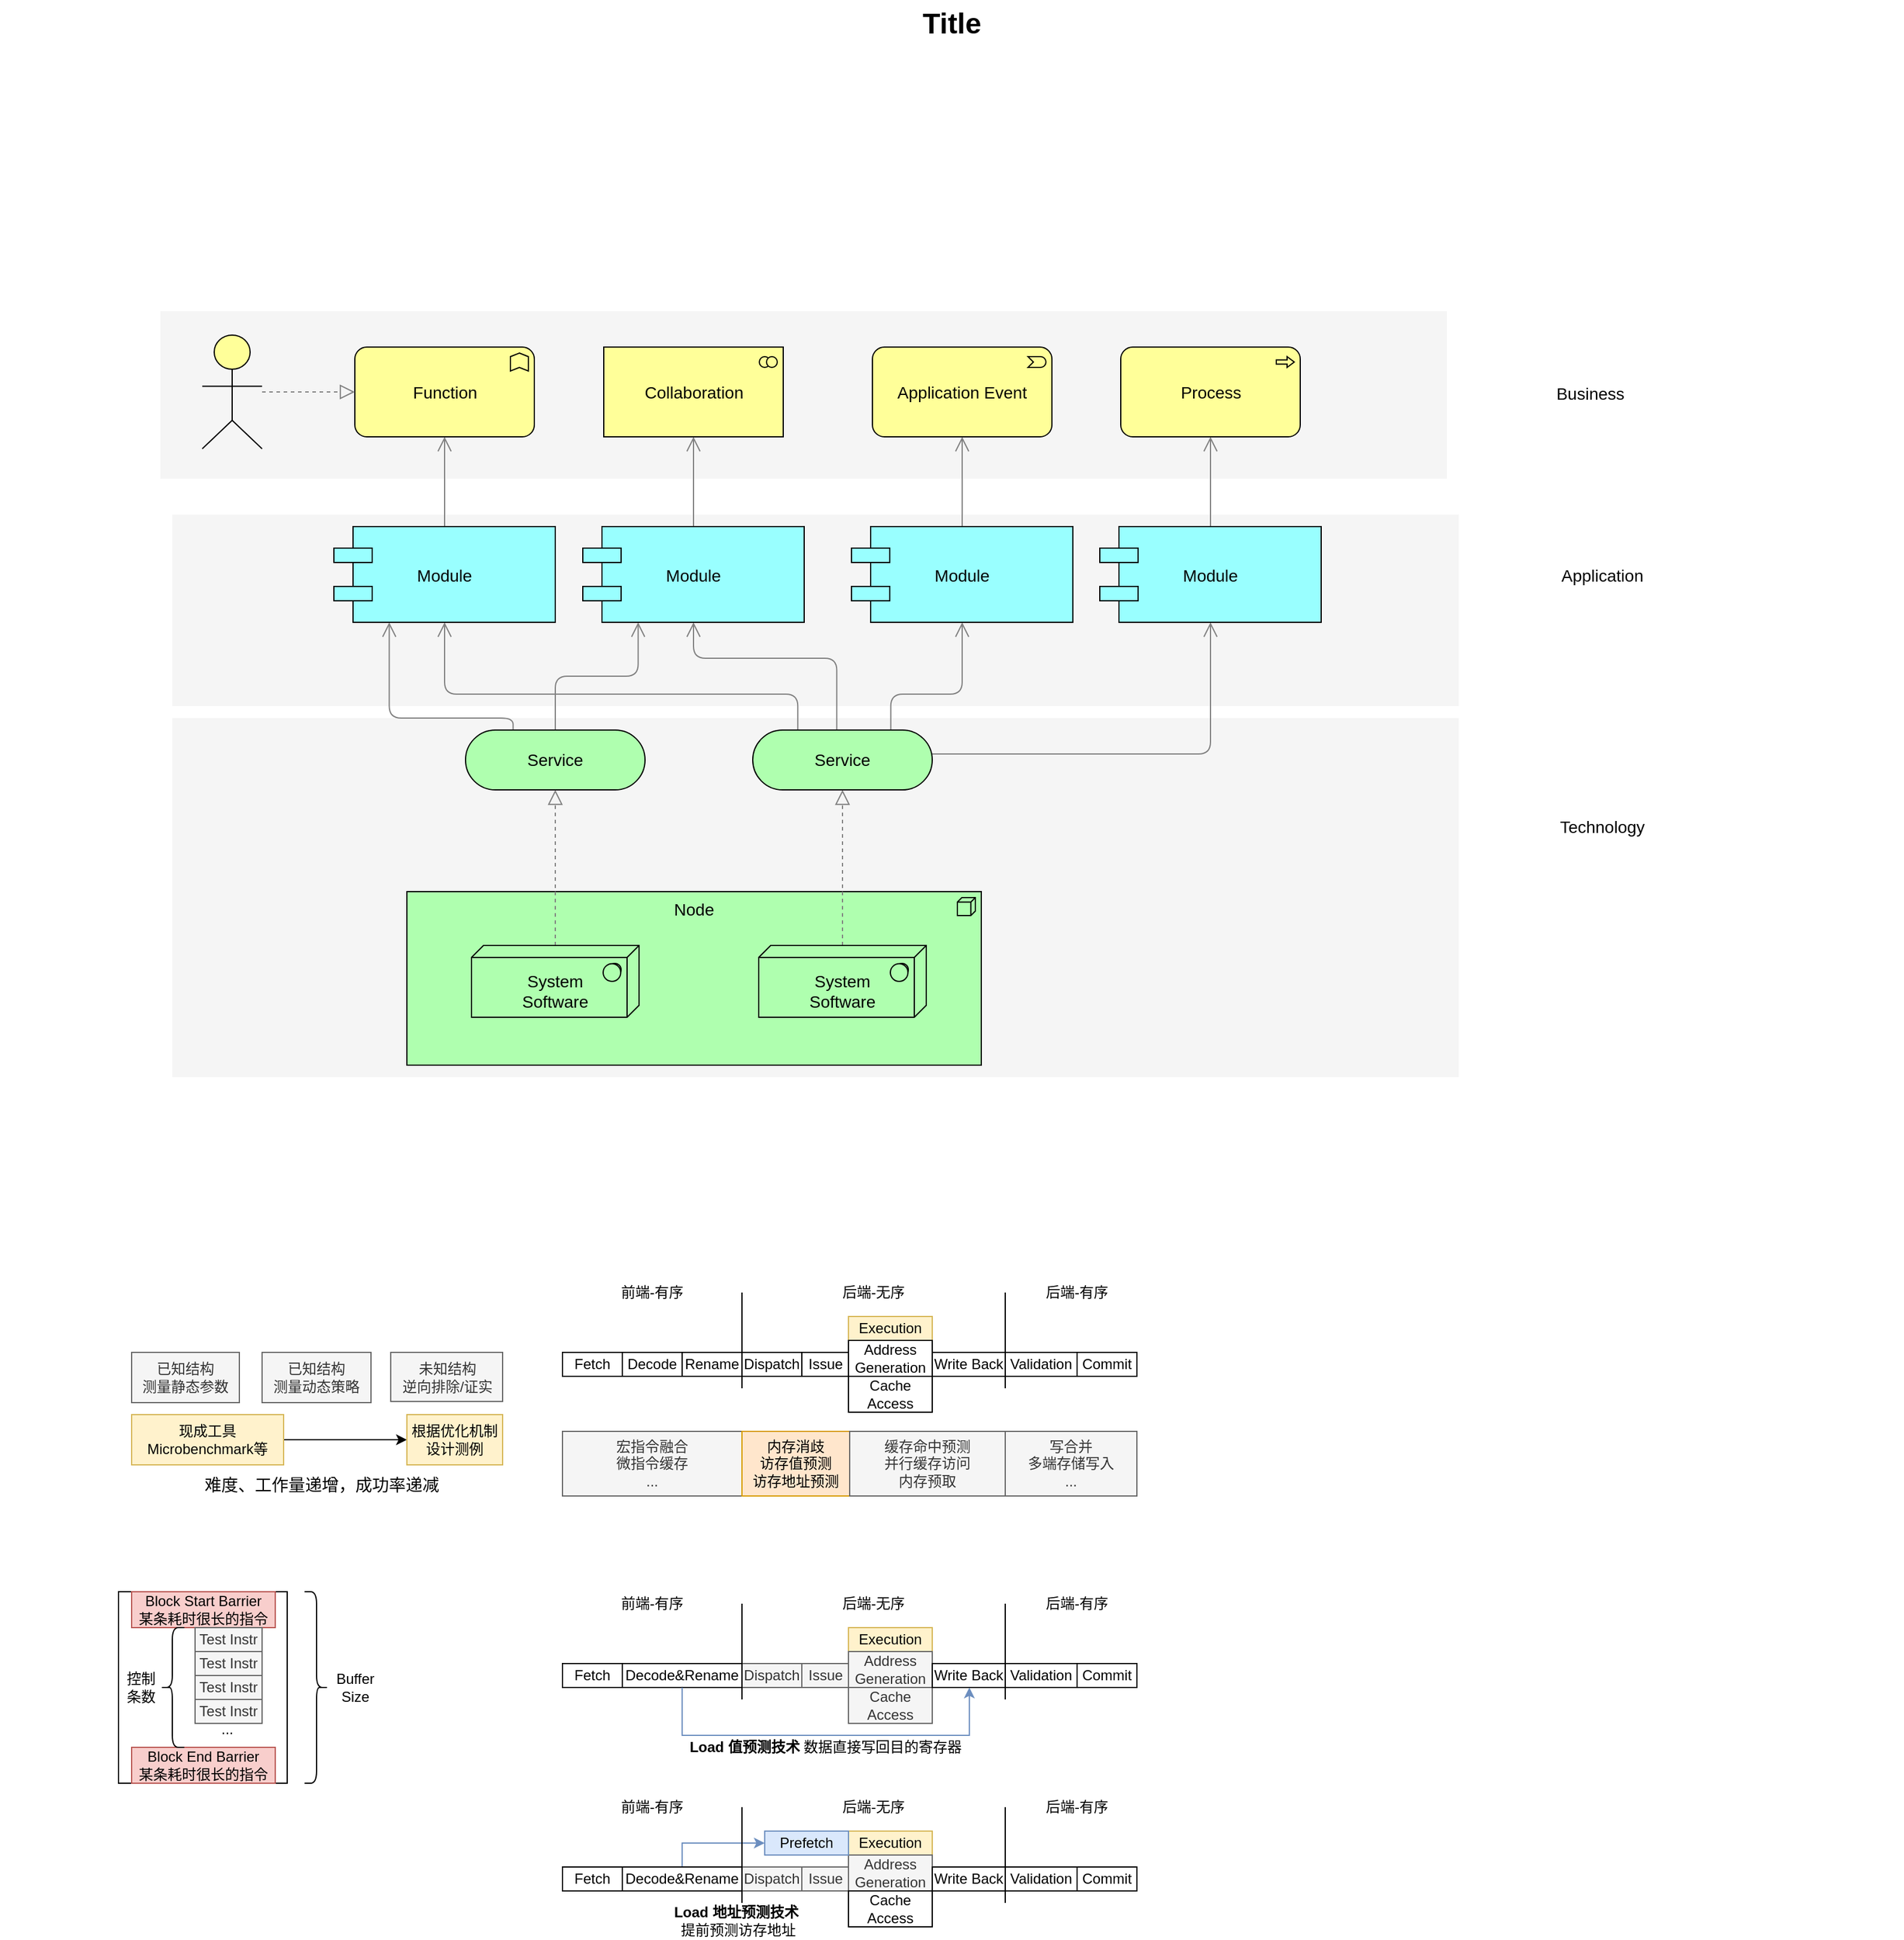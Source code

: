 <mxfile version="27.0.9">
  <diagram id="6I0OCvxSQrVGMHxT2VVA" name="Page-1">
    <mxGraphModel dx="574" dy="371" grid="1" gridSize="10" guides="1" tooltips="1" connect="1" arrows="1" fold="1" page="1" pageScale="1" pageWidth="850" pageHeight="1100" math="0" shadow="0">
      <root>
        <mxCell id="0" />
        <mxCell id="1" parent="0" />
        <mxCell id="UN--M1qzdoFLLi-wLeMt-39" value="" style="rounded=0;whiteSpace=wrap;html=1;fillColor=none;" parent="1" vertex="1">
          <mxGeometry x="149" y="1400" width="141" height="160" as="geometry" />
        </mxCell>
        <mxCell id="dKdSaXE48SgPbhcamS2K-30" value="" style="whiteSpace=wrap;html=1;strokeColor=none;strokeWidth=1;fillColor=#f5f5f5;fontSize=14;" parent="1" vertex="1">
          <mxGeometry x="194" y="670" width="1075" height="300" as="geometry" />
        </mxCell>
        <mxCell id="dKdSaXE48SgPbhcamS2K-31" value="" style="whiteSpace=wrap;html=1;strokeColor=none;strokeWidth=1;fillColor=#f5f5f5;fontSize=14;" parent="1" vertex="1">
          <mxGeometry x="194" y="500" width="1075" height="160" as="geometry" />
        </mxCell>
        <mxCell id="dKdSaXE48SgPbhcamS2K-32" value="" style="whiteSpace=wrap;html=1;strokeColor=none;strokeWidth=1;fillColor=#f5f5f5;fontSize=14;" parent="1" vertex="1">
          <mxGeometry x="184" y="330" width="1075" height="140" as="geometry" />
        </mxCell>
        <mxCell id="dKdSaXE48SgPbhcamS2K-33" value="Node" style="html=1;whiteSpace=wrap;fillColor=#AFFFAF;shape=mxgraph.archimate3.application;appType=node;archiType=square;fontSize=14;verticalAlign=top;" parent="1" vertex="1">
          <mxGeometry x="390" y="815" width="480" height="145" as="geometry" />
        </mxCell>
        <mxCell id="dKdSaXE48SgPbhcamS2K-34" style="edgeStyle=elbowEdgeStyle;rounded=1;elbow=vertical;html=1;startSize=10;endArrow=block;endFill=0;endSize=10;jettySize=auto;orthogonalLoop=1;strokeColor=#808080;fontSize=14;dashed=1;" parent="1" source="dKdSaXE48SgPbhcamS2K-35" target="dKdSaXE48SgPbhcamS2K-40" edge="1">
          <mxGeometry relative="1" as="geometry" />
        </mxCell>
        <mxCell id="dKdSaXE48SgPbhcamS2K-35" value="&lt;div&gt;&lt;br&gt;&lt;/div&gt;System&lt;div&gt;Software&lt;/div&gt;" style="html=1;whiteSpace=wrap;fillColor=#AFFFAF;shape=mxgraph.archimate3.tech;techType=sysSw;fontSize=14;" parent="1" vertex="1">
          <mxGeometry x="444" y="860" width="140" height="60" as="geometry" />
        </mxCell>
        <mxCell id="dKdSaXE48SgPbhcamS2K-36" style="edgeStyle=elbowEdgeStyle;rounded=1;elbow=vertical;html=1;startSize=10;endArrow=block;endFill=0;endSize=10;jettySize=auto;orthogonalLoop=1;strokeColor=#808080;fontSize=14;dashed=1;" parent="1" source="dKdSaXE48SgPbhcamS2K-37" target="dKdSaXE48SgPbhcamS2K-45" edge="1">
          <mxGeometry relative="1" as="geometry" />
        </mxCell>
        <mxCell id="dKdSaXE48SgPbhcamS2K-37" value="&lt;div&gt;&lt;br&gt;&lt;/div&gt;&lt;div&gt;&lt;span&gt;System&lt;/span&gt;&lt;div&gt;Software&lt;/div&gt;&lt;/div&gt;" style="html=1;whiteSpace=wrap;fillColor=#AFFFAF;shape=mxgraph.archimate3.tech;techType=sysSw;fontSize=14;" parent="1" vertex="1">
          <mxGeometry x="684" y="860" width="140" height="60" as="geometry" />
        </mxCell>
        <mxCell id="dKdSaXE48SgPbhcamS2K-38" style="edgeStyle=elbowEdgeStyle;rounded=1;elbow=vertical;html=1;startSize=10;endArrow=open;endFill=0;endSize=10;jettySize=auto;orthogonalLoop=1;strokeColor=#808080;fontSize=14;entryX=0.25;entryY=1;" parent="1" source="dKdSaXE48SgPbhcamS2K-40" target="dKdSaXE48SgPbhcamS2K-49" edge="1">
          <mxGeometry relative="1" as="geometry" />
        </mxCell>
        <mxCell id="dKdSaXE48SgPbhcamS2K-39" style="edgeStyle=elbowEdgeStyle;rounded=1;elbow=vertical;html=1;startSize=10;endArrow=open;endFill=0;endSize=10;jettySize=auto;orthogonalLoop=1;strokeColor=#808080;fontSize=14;entryX=0.25;entryY=1;exitX=0.265;exitY=0.007;exitPerimeter=0;" parent="1" source="dKdSaXE48SgPbhcamS2K-40" target="dKdSaXE48SgPbhcamS2K-47" edge="1">
          <mxGeometry relative="1" as="geometry">
            <Array as="points">
              <mxPoint x="422" y="670" />
            </Array>
          </mxGeometry>
        </mxCell>
        <mxCell id="dKdSaXE48SgPbhcamS2K-40" value="Service" style="html=1;whiteSpace=wrap;fillColor=#AFFFAF;shape=mxgraph.archimate3.service;fontSize=14;" parent="1" vertex="1">
          <mxGeometry x="439" y="680" width="150" height="50" as="geometry" />
        </mxCell>
        <mxCell id="dKdSaXE48SgPbhcamS2K-41" style="edgeStyle=elbowEdgeStyle;rounded=1;elbow=vertical;html=1;startSize=10;endArrow=open;endFill=0;endSize=10;jettySize=auto;orthogonalLoop=1;strokeColor=#808080;fontSize=14;" parent="1" source="dKdSaXE48SgPbhcamS2K-45" target="dKdSaXE48SgPbhcamS2K-53" edge="1">
          <mxGeometry relative="1" as="geometry">
            <Array as="points">
              <mxPoint x="909" y="700" />
            </Array>
          </mxGeometry>
        </mxCell>
        <mxCell id="dKdSaXE48SgPbhcamS2K-42" style="edgeStyle=elbowEdgeStyle;rounded=1;elbow=vertical;html=1;startSize=10;endArrow=open;endFill=0;endSize=10;jettySize=auto;orthogonalLoop=1;strokeColor=#808080;fontSize=14;entryX=0.5;entryY=1;exitX=0.769;exitY=0.025;exitPerimeter=0;" parent="1" source="dKdSaXE48SgPbhcamS2K-45" target="dKdSaXE48SgPbhcamS2K-51" edge="1">
          <mxGeometry relative="1" as="geometry">
            <Array as="points">
              <mxPoint x="809" y="650" />
            </Array>
          </mxGeometry>
        </mxCell>
        <mxCell id="dKdSaXE48SgPbhcamS2K-43" style="edgeStyle=elbowEdgeStyle;rounded=1;elbow=vertical;html=1;startSize=10;endArrow=open;endFill=0;endSize=10;jettySize=auto;orthogonalLoop=1;strokeColor=#808080;fontSize=14;entryX=0.5;entryY=1;exitX=0.468;exitY=0.025;exitPerimeter=0;" parent="1" source="dKdSaXE48SgPbhcamS2K-45" target="dKdSaXE48SgPbhcamS2K-49" edge="1">
          <mxGeometry relative="1" as="geometry">
            <Array as="points">
              <mxPoint x="699" y="620" />
            </Array>
          </mxGeometry>
        </mxCell>
        <mxCell id="dKdSaXE48SgPbhcamS2K-44" style="edgeStyle=elbowEdgeStyle;rounded=1;elbow=vertical;html=1;startSize=10;endArrow=open;endFill=0;endSize=10;jettySize=auto;orthogonalLoop=1;strokeColor=#808080;fontSize=14;exitX=0.251;exitY=0.002;exitPerimeter=0;" parent="1" source="dKdSaXE48SgPbhcamS2K-45" target="dKdSaXE48SgPbhcamS2K-47" edge="1">
          <mxGeometry relative="1" as="geometry">
            <Array as="points">
              <mxPoint x="589" y="650" />
            </Array>
          </mxGeometry>
        </mxCell>
        <mxCell id="dKdSaXE48SgPbhcamS2K-45" value="Service" style="html=1;whiteSpace=wrap;fillColor=#AFFFAF;shape=mxgraph.archimate3.service;fontSize=14;" parent="1" vertex="1">
          <mxGeometry x="679" y="680" width="150" height="50" as="geometry" />
        </mxCell>
        <mxCell id="dKdSaXE48SgPbhcamS2K-46" style="edgeStyle=elbowEdgeStyle;rounded=1;elbow=vertical;html=1;startSize=10;endArrow=open;endFill=0;endSize=10;jettySize=auto;orthogonalLoop=1;strokeColor=#808080;fontSize=14;" parent="1" source="dKdSaXE48SgPbhcamS2K-47" target="dKdSaXE48SgPbhcamS2K-54" edge="1">
          <mxGeometry relative="1" as="geometry" />
        </mxCell>
        <mxCell id="dKdSaXE48SgPbhcamS2K-47" value="Module" style="shape=component;align=center;fillColor=#99ffff;gradientColor=none;fontSize=14;" parent="1" vertex="1">
          <mxGeometry x="329" y="510" width="185" height="80" as="geometry" />
        </mxCell>
        <mxCell id="dKdSaXE48SgPbhcamS2K-48" style="edgeStyle=elbowEdgeStyle;rounded=1;elbow=vertical;html=1;startSize=10;endArrow=open;endFill=0;endSize=10;jettySize=auto;orthogonalLoop=1;strokeColor=#808080;fontSize=14;" parent="1" source="dKdSaXE48SgPbhcamS2K-49" target="dKdSaXE48SgPbhcamS2K-55" edge="1">
          <mxGeometry relative="1" as="geometry" />
        </mxCell>
        <mxCell id="dKdSaXE48SgPbhcamS2K-49" value="Module" style="shape=component;align=center;fillColor=#99ffff;gradientColor=none;fontSize=14;" parent="1" vertex="1">
          <mxGeometry x="537" y="510" width="185" height="80" as="geometry" />
        </mxCell>
        <mxCell id="dKdSaXE48SgPbhcamS2K-50" style="edgeStyle=elbowEdgeStyle;rounded=1;elbow=vertical;html=1;startSize=10;endArrow=open;endFill=0;endSize=10;jettySize=auto;orthogonalLoop=1;strokeColor=#808080;fontSize=14;" parent="1" source="dKdSaXE48SgPbhcamS2K-51" target="dKdSaXE48SgPbhcamS2K-56" edge="1">
          <mxGeometry relative="1" as="geometry" />
        </mxCell>
        <mxCell id="dKdSaXE48SgPbhcamS2K-51" value="Module" style="shape=component;align=center;fillColor=#99ffff;gradientColor=none;fontSize=14;" parent="1" vertex="1">
          <mxGeometry x="761.5" y="510" width="185" height="80" as="geometry" />
        </mxCell>
        <mxCell id="dKdSaXE48SgPbhcamS2K-52" style="edgeStyle=elbowEdgeStyle;rounded=1;elbow=vertical;html=1;startSize=10;endArrow=open;endFill=0;endSize=10;jettySize=auto;orthogonalLoop=1;strokeColor=#808080;fontSize=14;" parent="1" source="dKdSaXE48SgPbhcamS2K-53" target="dKdSaXE48SgPbhcamS2K-57" edge="1">
          <mxGeometry relative="1" as="geometry" />
        </mxCell>
        <mxCell id="dKdSaXE48SgPbhcamS2K-53" value="Module" style="shape=component;align=center;fillColor=#99ffff;gradientColor=none;fontSize=14;" parent="1" vertex="1">
          <mxGeometry x="969" y="510" width="185" height="80" as="geometry" />
        </mxCell>
        <mxCell id="dKdSaXE48SgPbhcamS2K-54" value="Function" style="html=1;whiteSpace=wrap;fillColor=#ffff99;shape=mxgraph.archimate3.application;appType=func;archiType=rounded;fontSize=14;" parent="1" vertex="1">
          <mxGeometry x="346.5" y="360" width="150" height="75" as="geometry" />
        </mxCell>
        <mxCell id="dKdSaXE48SgPbhcamS2K-55" value="Collaboration" style="html=1;whiteSpace=wrap;fillColor=#ffff99;shape=mxgraph.archimate3.application;appType=collab;archiType=square;fontSize=14;" parent="1" vertex="1">
          <mxGeometry x="554.5" y="360" width="150" height="75" as="geometry" />
        </mxCell>
        <mxCell id="dKdSaXE48SgPbhcamS2K-56" value="Application Event" style="html=1;whiteSpace=wrap;fillColor=#ffff99;shape=mxgraph.archimate3.application;appType=event;archiType=rounded;fontSize=14;" parent="1" vertex="1">
          <mxGeometry x="779" y="360" width="150" height="75" as="geometry" />
        </mxCell>
        <mxCell id="dKdSaXE48SgPbhcamS2K-57" value="Process" style="html=1;whiteSpace=wrap;fillColor=#ffff99;shape=mxgraph.archimate3.application;appType=proc;archiType=rounded;fontSize=14;" parent="1" vertex="1">
          <mxGeometry x="986.5" y="360" width="150" height="75" as="geometry" />
        </mxCell>
        <mxCell id="dKdSaXE48SgPbhcamS2K-58" value="Technology" style="text;html=1;strokeColor=none;fillColor=none;align=center;verticalAlign=middle;whiteSpace=wrap;fontSize=14;" parent="1" vertex="1">
          <mxGeometry x="1269" y="751" width="240" height="20" as="geometry" />
        </mxCell>
        <mxCell id="dKdSaXE48SgPbhcamS2K-59" value="Application" style="text;html=1;strokeColor=none;fillColor=none;align=center;verticalAlign=middle;whiteSpace=wrap;fontSize=14;" parent="1" vertex="1">
          <mxGeometry x="1269" y="541" width="240" height="20" as="geometry" />
        </mxCell>
        <mxCell id="dKdSaXE48SgPbhcamS2K-60" value="Business" style="text;html=1;strokeColor=none;fillColor=none;align=center;verticalAlign=middle;whiteSpace=wrap;fontSize=14;" parent="1" vertex="1">
          <mxGeometry x="1259" y="389" width="240" height="20" as="geometry" />
        </mxCell>
        <mxCell id="dKdSaXE48SgPbhcamS2K-61" style="edgeStyle=elbowEdgeStyle;rounded=1;elbow=vertical;html=1;dashed=1;startSize=10;endArrow=block;endFill=0;endSize=10;jettySize=auto;orthogonalLoop=1;strokeColor=#808080;fontSize=14;" parent="1" source="dKdSaXE48SgPbhcamS2K-62" target="dKdSaXE48SgPbhcamS2K-54" edge="1">
          <mxGeometry relative="1" as="geometry" />
        </mxCell>
        <mxCell id="dKdSaXE48SgPbhcamS2K-62" value="" style="html=1;whiteSpace=wrap;fillColor=#ffff99;shape=mxgraph.archimate3.actor;fontSize=14;" parent="1" vertex="1">
          <mxGeometry x="219" y="350" width="50" height="95" as="geometry" />
        </mxCell>
        <mxCell id="dKdSaXE48SgPbhcamS2K-63" value="Title" style="text;strokeColor=none;fillColor=none;html=1;fontSize=24;fontStyle=1;verticalAlign=middle;align=center;" parent="1" vertex="1">
          <mxGeometry x="50" y="70" width="1590" height="40" as="geometry" />
        </mxCell>
        <mxCell id="UN--M1qzdoFLLi-wLeMt-1" value="已知结构&lt;div&gt;测量静态参数&lt;/div&gt;" style="rounded=0;whiteSpace=wrap;html=1;fillColor=#f5f5f5;strokeColor=#666666;fontColor=#333333;" parent="1" vertex="1">
          <mxGeometry x="160" y="1200" width="90" height="42" as="geometry" />
        </mxCell>
        <mxCell id="UN--M1qzdoFLLi-wLeMt-2" value="已知结构&lt;div&gt;测量动态策略&lt;/div&gt;" style="rounded=0;whiteSpace=wrap;html=1;fillColor=#f5f5f5;strokeColor=#666666;fontColor=#333333;" parent="1" vertex="1">
          <mxGeometry x="269" y="1200" width="91" height="42" as="geometry" />
        </mxCell>
        <mxCell id="UN--M1qzdoFLLi-wLeMt-3" value="未知结构&lt;div&gt;逆向排除/证实&lt;/div&gt;" style="rounded=0;whiteSpace=wrap;html=1;fillColor=#f5f5f5;strokeColor=#666666;fontColor=#333333;" parent="1" vertex="1">
          <mxGeometry x="376.5" y="1200" width="93.5" height="41" as="geometry" />
        </mxCell>
        <mxCell id="UN--M1qzdoFLLi-wLeMt-5" value="&lt;font style=&quot;font-size: 14px;&quot;&gt;难度、工作量递增，成功率递减&lt;/font&gt;" style="text;html=1;align=center;verticalAlign=middle;whiteSpace=wrap;rounded=0;" parent="1" vertex="1">
          <mxGeometry x="179" y="1296" width="280" height="30" as="geometry" />
        </mxCell>
        <mxCell id="UN--M1qzdoFLLi-wLeMt-10" style="edgeStyle=orthogonalEdgeStyle;rounded=0;orthogonalLoop=1;jettySize=auto;html=1;exitX=1;exitY=0.5;exitDx=0;exitDy=0;" parent="1" source="UN--M1qzdoFLLi-wLeMt-8" target="UN--M1qzdoFLLi-wLeMt-9" edge="1">
          <mxGeometry relative="1" as="geometry" />
        </mxCell>
        <mxCell id="UN--M1qzdoFLLi-wLeMt-8" value="现成工具&lt;br&gt;Microbenchmark等" style="rounded=0;whiteSpace=wrap;html=1;fillColor=#fff2cc;strokeColor=#d6b656;" parent="1" vertex="1">
          <mxGeometry x="160" y="1252" width="127" height="42" as="geometry" />
        </mxCell>
        <mxCell id="UN--M1qzdoFLLi-wLeMt-9" value="根据优化机制&lt;div&gt;设计测例&lt;/div&gt;" style="rounded=0;whiteSpace=wrap;html=1;fillColor=#fff2cc;strokeColor=#d6b656;" parent="1" vertex="1">
          <mxGeometry x="390" y="1252" width="80" height="42" as="geometry" />
        </mxCell>
        <mxCell id="UN--M1qzdoFLLi-wLeMt-11" value="Fetch" style="rounded=0;whiteSpace=wrap;html=1;" parent="1" vertex="1">
          <mxGeometry x="520" y="1200" width="50" height="20" as="geometry" />
        </mxCell>
        <mxCell id="UN--M1qzdoFLLi-wLeMt-12" value="Decode" style="rounded=0;whiteSpace=wrap;html=1;" parent="1" vertex="1">
          <mxGeometry x="570" y="1200" width="50" height="20" as="geometry" />
        </mxCell>
        <mxCell id="UN--M1qzdoFLLi-wLeMt-13" value="Rename" style="rounded=0;whiteSpace=wrap;html=1;" parent="1" vertex="1">
          <mxGeometry x="620" y="1200" width="50" height="20" as="geometry" />
        </mxCell>
        <mxCell id="UN--M1qzdoFLLi-wLeMt-14" value="Dispatch" style="rounded=0;whiteSpace=wrap;html=1;" parent="1" vertex="1">
          <mxGeometry x="670" y="1200" width="50" height="20" as="geometry" />
        </mxCell>
        <mxCell id="UN--M1qzdoFLLi-wLeMt-16" value="Issue" style="rounded=0;whiteSpace=wrap;html=1;" parent="1" vertex="1">
          <mxGeometry x="720" y="1200" width="40" height="20" as="geometry" />
        </mxCell>
        <mxCell id="UN--M1qzdoFLLi-wLeMt-17" value="Execution" style="rounded=0;whiteSpace=wrap;html=1;fillColor=#fff2cc;strokeColor=#d6b656;" parent="1" vertex="1">
          <mxGeometry x="759" y="1170" width="70" height="20" as="geometry" />
        </mxCell>
        <mxCell id="UN--M1qzdoFLLi-wLeMt-18" value="Address Generation" style="rounded=0;whiteSpace=wrap;html=1;" parent="1" vertex="1">
          <mxGeometry x="759" y="1190" width="70" height="30" as="geometry" />
        </mxCell>
        <mxCell id="UN--M1qzdoFLLi-wLeMt-19" value="Cache&lt;div&gt;Access&lt;/div&gt;" style="rounded=0;whiteSpace=wrap;html=1;" parent="1" vertex="1">
          <mxGeometry x="759" y="1220" width="70" height="30" as="geometry" />
        </mxCell>
        <mxCell id="UN--M1qzdoFLLi-wLeMt-20" value="Write Back" style="rounded=0;whiteSpace=wrap;html=1;" parent="1" vertex="1">
          <mxGeometry x="829" y="1200" width="61" height="20" as="geometry" />
        </mxCell>
        <mxCell id="UN--M1qzdoFLLi-wLeMt-21" value="Validation" style="rounded=0;whiteSpace=wrap;html=1;" parent="1" vertex="1">
          <mxGeometry x="890" y="1200" width="60" height="20" as="geometry" />
        </mxCell>
        <mxCell id="UN--M1qzdoFLLi-wLeMt-22" value="Commit" style="rounded=0;whiteSpace=wrap;html=1;" parent="1" vertex="1">
          <mxGeometry x="950" y="1200" width="50" height="20" as="geometry" />
        </mxCell>
        <mxCell id="UN--M1qzdoFLLi-wLeMt-23" value="" style="endArrow=none;html=1;rounded=0;" parent="1" edge="1">
          <mxGeometry width="50" height="50" relative="1" as="geometry">
            <mxPoint x="670" y="1230" as="sourcePoint" />
            <mxPoint x="670" y="1150" as="targetPoint" />
          </mxGeometry>
        </mxCell>
        <mxCell id="UN--M1qzdoFLLi-wLeMt-24" value="" style="endArrow=none;html=1;rounded=0;" parent="1" edge="1">
          <mxGeometry width="50" height="50" relative="1" as="geometry">
            <mxPoint x="890" y="1230" as="sourcePoint" />
            <mxPoint x="890" y="1150" as="targetPoint" />
          </mxGeometry>
        </mxCell>
        <mxCell id="UN--M1qzdoFLLi-wLeMt-25" value="前端-有序" style="text;html=1;align=center;verticalAlign=middle;whiteSpace=wrap;rounded=0;" parent="1" vertex="1">
          <mxGeometry x="565" y="1140" width="60" height="20" as="geometry" />
        </mxCell>
        <mxCell id="UN--M1qzdoFLLi-wLeMt-26" value="后端-无序" style="text;html=1;align=center;verticalAlign=middle;whiteSpace=wrap;rounded=0;" parent="1" vertex="1">
          <mxGeometry x="750" y="1140" width="60" height="20" as="geometry" />
        </mxCell>
        <mxCell id="UN--M1qzdoFLLi-wLeMt-27" value="后端-有序" style="text;html=1;align=center;verticalAlign=middle;whiteSpace=wrap;rounded=0;" parent="1" vertex="1">
          <mxGeometry x="920" y="1140" width="60" height="20" as="geometry" />
        </mxCell>
        <mxCell id="UN--M1qzdoFLLi-wLeMt-28" value="宏指令融合&lt;div&gt;微指令缓存&lt;/div&gt;&lt;div&gt;...&lt;/div&gt;" style="rounded=0;whiteSpace=wrap;html=1;fillColor=#f5f5f5;fontColor=#333333;strokeColor=#666666;" parent="1" vertex="1">
          <mxGeometry x="520" y="1266" width="150" height="54" as="geometry" />
        </mxCell>
        <mxCell id="UN--M1qzdoFLLi-wLeMt-29" value="内存消歧&lt;div&gt;&lt;span style=&quot;background-color: transparent; color: light-dark(rgb(0, 0, 0), rgb(255, 255, 255));&quot;&gt;访存值预测&lt;/span&gt;&lt;/div&gt;&lt;div&gt;访存地址预测&lt;/div&gt;" style="rounded=0;whiteSpace=wrap;html=1;fillColor=#ffe6cc;strokeColor=#d79b00;" parent="1" vertex="1">
          <mxGeometry x="670" y="1266" width="90" height="54" as="geometry" />
        </mxCell>
        <mxCell id="UN--M1qzdoFLLi-wLeMt-30" value="缓存命中预测&lt;div&gt;并行缓存访问&lt;/div&gt;&lt;div&gt;内存预取&lt;/div&gt;" style="rounded=0;whiteSpace=wrap;html=1;fillColor=#f5f5f5;fontColor=#333333;strokeColor=#666666;" parent="1" vertex="1">
          <mxGeometry x="760" y="1266" width="130" height="54" as="geometry" />
        </mxCell>
        <mxCell id="UN--M1qzdoFLLi-wLeMt-31" value="写合并&lt;div&gt;多端存储写入&lt;/div&gt;&lt;div&gt;...&lt;/div&gt;" style="rounded=0;whiteSpace=wrap;html=1;fillColor=#f5f5f5;fontColor=#333333;strokeColor=#666666;" parent="1" vertex="1">
          <mxGeometry x="890" y="1266" width="110" height="54" as="geometry" />
        </mxCell>
        <mxCell id="UN--M1qzdoFLLi-wLeMt-32" value="&lt;div&gt;Block Start Barrier&lt;/div&gt;某条耗时很长的指令" style="rounded=0;whiteSpace=wrap;html=1;fillColor=#f8cecc;strokeColor=#b85450;" parent="1" vertex="1">
          <mxGeometry x="160" y="1400" width="120" height="30" as="geometry" />
        </mxCell>
        <mxCell id="UN--M1qzdoFLLi-wLeMt-33" value="&lt;div&gt;Block End Barrier&lt;/div&gt;某条耗时很长的指令" style="rounded=0;whiteSpace=wrap;html=1;fillColor=#f8cecc;strokeColor=#b85450;" parent="1" vertex="1">
          <mxGeometry x="160" y="1530" width="120" height="30" as="geometry" />
        </mxCell>
        <mxCell id="UN--M1qzdoFLLi-wLeMt-34" value="&lt;div&gt;Test Instr&lt;/div&gt;" style="rounded=0;whiteSpace=wrap;html=1;fillColor=#f5f5f5;strokeColor=#666666;fontColor=#333333;" parent="1" vertex="1">
          <mxGeometry x="213" y="1430" width="56" height="20" as="geometry" />
        </mxCell>
        <mxCell id="UN--M1qzdoFLLi-wLeMt-35" value="&lt;div&gt;Test Instr&lt;/div&gt;" style="rounded=0;whiteSpace=wrap;html=1;fillColor=#f5f5f5;strokeColor=#666666;fontColor=#333333;" parent="1" vertex="1">
          <mxGeometry x="213" y="1450" width="56" height="20" as="geometry" />
        </mxCell>
        <mxCell id="UN--M1qzdoFLLi-wLeMt-36" value="&lt;div&gt;Test Instr&lt;/div&gt;" style="rounded=0;whiteSpace=wrap;html=1;fillColor=#f5f5f5;strokeColor=#666666;fontColor=#333333;" parent="1" vertex="1">
          <mxGeometry x="213" y="1470" width="56" height="20" as="geometry" />
        </mxCell>
        <mxCell id="UN--M1qzdoFLLi-wLeMt-37" value="&lt;div&gt;Test Instr&lt;/div&gt;" style="rounded=0;whiteSpace=wrap;html=1;fillColor=#f5f5f5;strokeColor=#666666;fontColor=#333333;" parent="1" vertex="1">
          <mxGeometry x="213" y="1490" width="56" height="20" as="geometry" />
        </mxCell>
        <mxCell id="UN--M1qzdoFLLi-wLeMt-38" value="..." style="text;html=1;align=center;verticalAlign=middle;whiteSpace=wrap;rounded=0;" parent="1" vertex="1">
          <mxGeometry x="215" y="1510" width="50" height="10" as="geometry" />
        </mxCell>
        <mxCell id="UN--M1qzdoFLLi-wLeMt-40" value="Buffer Size" style="text;html=1;align=center;verticalAlign=middle;whiteSpace=wrap;rounded=0;" parent="1" vertex="1">
          <mxGeometry x="316.5" y="1465" width="60" height="30" as="geometry" />
        </mxCell>
        <mxCell id="UN--M1qzdoFLLi-wLeMt-41" value="" style="shape=curlyBracket;whiteSpace=wrap;html=1;rounded=1;flipH=1;labelPosition=right;verticalLabelPosition=middle;align=left;verticalAlign=middle;" parent="1" vertex="1">
          <mxGeometry x="304.5" y="1400" width="20" height="160" as="geometry" />
        </mxCell>
        <mxCell id="UN--M1qzdoFLLi-wLeMt-42" value="" style="shape=curlyBracket;whiteSpace=wrap;html=1;rounded=1;labelPosition=left;verticalLabelPosition=middle;align=right;verticalAlign=middle;" parent="1" vertex="1">
          <mxGeometry x="184" y="1430" width="20" height="100" as="geometry" />
        </mxCell>
        <mxCell id="UN--M1qzdoFLLi-wLeMt-43" value="控制&lt;div&gt;条数&lt;/div&gt;" style="text;html=1;align=center;verticalAlign=middle;whiteSpace=wrap;rounded=0;" parent="1" vertex="1">
          <mxGeometry x="140.5" y="1467.5" width="53.5" height="25" as="geometry" />
        </mxCell>
        <mxCell id="8vc1bO7KXdbWyIbkzTQZ-1" value="Fetch" style="rounded=0;whiteSpace=wrap;html=1;" vertex="1" parent="1">
          <mxGeometry x="520" y="1460" width="50" height="20" as="geometry" />
        </mxCell>
        <mxCell id="8vc1bO7KXdbWyIbkzTQZ-2" value="Decode&amp;amp;Rename" style="rounded=0;whiteSpace=wrap;html=1;" vertex="1" parent="1">
          <mxGeometry x="570" y="1460" width="100" height="20" as="geometry" />
        </mxCell>
        <mxCell id="8vc1bO7KXdbWyIbkzTQZ-4" value="Dispatch" style="rounded=0;whiteSpace=wrap;html=1;fillColor=#f5f5f5;fontColor=#333333;strokeColor=#666666;" vertex="1" parent="1">
          <mxGeometry x="670" y="1460" width="50" height="20" as="geometry" />
        </mxCell>
        <mxCell id="8vc1bO7KXdbWyIbkzTQZ-5" value="Issue" style="rounded=0;whiteSpace=wrap;html=1;fillColor=#f5f5f5;fontColor=#333333;strokeColor=#666666;" vertex="1" parent="1">
          <mxGeometry x="720" y="1460" width="40" height="20" as="geometry" />
        </mxCell>
        <mxCell id="8vc1bO7KXdbWyIbkzTQZ-6" value="Execution" style="rounded=0;whiteSpace=wrap;html=1;fillColor=#fff2cc;strokeColor=#d6b656;" vertex="1" parent="1">
          <mxGeometry x="759" y="1430" width="70" height="20" as="geometry" />
        </mxCell>
        <mxCell id="8vc1bO7KXdbWyIbkzTQZ-7" value="Address Generation" style="rounded=0;whiteSpace=wrap;html=1;fillColor=#f5f5f5;fontColor=#333333;strokeColor=#666666;" vertex="1" parent="1">
          <mxGeometry x="759" y="1450" width="70" height="30" as="geometry" />
        </mxCell>
        <mxCell id="8vc1bO7KXdbWyIbkzTQZ-8" value="Cache&lt;div&gt;Access&lt;/div&gt;" style="rounded=0;whiteSpace=wrap;html=1;fillColor=#f5f5f5;fontColor=#333333;strokeColor=#666666;" vertex="1" parent="1">
          <mxGeometry x="759" y="1480" width="70" height="30" as="geometry" />
        </mxCell>
        <mxCell id="8vc1bO7KXdbWyIbkzTQZ-9" value="Write Back" style="rounded=0;whiteSpace=wrap;html=1;" vertex="1" parent="1">
          <mxGeometry x="829" y="1460" width="61" height="20" as="geometry" />
        </mxCell>
        <mxCell id="8vc1bO7KXdbWyIbkzTQZ-10" value="Validation" style="rounded=0;whiteSpace=wrap;html=1;" vertex="1" parent="1">
          <mxGeometry x="890" y="1460" width="60" height="20" as="geometry" />
        </mxCell>
        <mxCell id="8vc1bO7KXdbWyIbkzTQZ-11" value="Commit" style="rounded=0;whiteSpace=wrap;html=1;" vertex="1" parent="1">
          <mxGeometry x="950" y="1460" width="50" height="20" as="geometry" />
        </mxCell>
        <mxCell id="8vc1bO7KXdbWyIbkzTQZ-12" value="" style="endArrow=none;html=1;rounded=0;" edge="1" parent="1">
          <mxGeometry width="50" height="50" relative="1" as="geometry">
            <mxPoint x="670" y="1490" as="sourcePoint" />
            <mxPoint x="670" y="1410" as="targetPoint" />
          </mxGeometry>
        </mxCell>
        <mxCell id="8vc1bO7KXdbWyIbkzTQZ-13" value="" style="endArrow=none;html=1;rounded=0;" edge="1" parent="1">
          <mxGeometry width="50" height="50" relative="1" as="geometry">
            <mxPoint x="890" y="1490" as="sourcePoint" />
            <mxPoint x="890" y="1410" as="targetPoint" />
          </mxGeometry>
        </mxCell>
        <mxCell id="8vc1bO7KXdbWyIbkzTQZ-14" value="前端-有序" style="text;html=1;align=center;verticalAlign=middle;whiteSpace=wrap;rounded=0;" vertex="1" parent="1">
          <mxGeometry x="565" y="1400" width="60" height="20" as="geometry" />
        </mxCell>
        <mxCell id="8vc1bO7KXdbWyIbkzTQZ-15" value="后端-无序" style="text;html=1;align=center;verticalAlign=middle;whiteSpace=wrap;rounded=0;" vertex="1" parent="1">
          <mxGeometry x="750" y="1400" width="60" height="20" as="geometry" />
        </mxCell>
        <mxCell id="8vc1bO7KXdbWyIbkzTQZ-16" value="后端-有序" style="text;html=1;align=center;verticalAlign=middle;whiteSpace=wrap;rounded=0;" vertex="1" parent="1">
          <mxGeometry x="920" y="1400" width="60" height="20" as="geometry" />
        </mxCell>
        <mxCell id="8vc1bO7KXdbWyIbkzTQZ-18" style="edgeStyle=orthogonalEdgeStyle;rounded=0;orthogonalLoop=1;jettySize=auto;html=1;fillColor=#dae8fc;strokeColor=#6c8ebf;exitX=0.5;exitY=1;exitDx=0;exitDy=0;" edge="1" parent="1" source="8vc1bO7KXdbWyIbkzTQZ-2">
          <mxGeometry relative="1" as="geometry">
            <mxPoint x="620" y="1490" as="sourcePoint" />
            <mxPoint x="860" y="1480" as="targetPoint" />
            <Array as="points">
              <mxPoint x="620" y="1520" />
              <mxPoint x="860" y="1520" />
            </Array>
          </mxGeometry>
        </mxCell>
        <mxCell id="8vc1bO7KXdbWyIbkzTQZ-19" value="&lt;b&gt;Load 值预测技术&lt;/b&gt; 数据直接写回目的寄存器" style="text;html=1;align=center;verticalAlign=middle;whiteSpace=wrap;rounded=0;" vertex="1" parent="1">
          <mxGeometry x="620" y="1520" width="240" height="20" as="geometry" />
        </mxCell>
        <mxCell id="8vc1bO7KXdbWyIbkzTQZ-20" value="Fetch" style="rounded=0;whiteSpace=wrap;html=1;" vertex="1" parent="1">
          <mxGeometry x="520" y="1630" width="50" height="20" as="geometry" />
        </mxCell>
        <mxCell id="8vc1bO7KXdbWyIbkzTQZ-40" style="edgeStyle=orthogonalEdgeStyle;rounded=0;orthogonalLoop=1;jettySize=auto;html=1;entryX=0;entryY=0.5;entryDx=0;entryDy=0;fillColor=#dae8fc;strokeColor=#6c8ebf;" edge="1" parent="1" source="8vc1bO7KXdbWyIbkzTQZ-21" target="8vc1bO7KXdbWyIbkzTQZ-38">
          <mxGeometry relative="1" as="geometry">
            <mxPoint x="680" y="1610" as="targetPoint" />
            <Array as="points">
              <mxPoint x="620" y="1610" />
            </Array>
          </mxGeometry>
        </mxCell>
        <mxCell id="8vc1bO7KXdbWyIbkzTQZ-21" value="Decode&amp;amp;Rename" style="rounded=0;whiteSpace=wrap;html=1;" vertex="1" parent="1">
          <mxGeometry x="570" y="1630" width="100" height="20" as="geometry" />
        </mxCell>
        <mxCell id="8vc1bO7KXdbWyIbkzTQZ-22" value="Dispatch" style="rounded=0;whiteSpace=wrap;html=1;fillColor=#f5f5f5;fontColor=#333333;strokeColor=#666666;" vertex="1" parent="1">
          <mxGeometry x="670" y="1630" width="50" height="20" as="geometry" />
        </mxCell>
        <mxCell id="8vc1bO7KXdbWyIbkzTQZ-23" value="Issue" style="rounded=0;whiteSpace=wrap;html=1;fillColor=#f5f5f5;fontColor=#333333;strokeColor=#666666;" vertex="1" parent="1">
          <mxGeometry x="720" y="1630" width="40" height="20" as="geometry" />
        </mxCell>
        <mxCell id="8vc1bO7KXdbWyIbkzTQZ-24" value="Execution" style="rounded=0;whiteSpace=wrap;html=1;fillColor=#fff2cc;strokeColor=#d6b656;" vertex="1" parent="1">
          <mxGeometry x="759" y="1600" width="70" height="20" as="geometry" />
        </mxCell>
        <mxCell id="8vc1bO7KXdbWyIbkzTQZ-25" value="Address Generation" style="rounded=0;whiteSpace=wrap;html=1;fillColor=#f5f5f5;fontColor=#333333;strokeColor=#666666;" vertex="1" parent="1">
          <mxGeometry x="759" y="1620" width="70" height="30" as="geometry" />
        </mxCell>
        <mxCell id="8vc1bO7KXdbWyIbkzTQZ-26" value="Cache&lt;div&gt;Access&lt;/div&gt;" style="rounded=0;whiteSpace=wrap;html=1;" vertex="1" parent="1">
          <mxGeometry x="759" y="1650" width="70" height="30" as="geometry" />
        </mxCell>
        <mxCell id="8vc1bO7KXdbWyIbkzTQZ-27" value="Write Back" style="rounded=0;whiteSpace=wrap;html=1;" vertex="1" parent="1">
          <mxGeometry x="829" y="1630" width="61" height="20" as="geometry" />
        </mxCell>
        <mxCell id="8vc1bO7KXdbWyIbkzTQZ-28" value="Validation" style="rounded=0;whiteSpace=wrap;html=1;" vertex="1" parent="1">
          <mxGeometry x="890" y="1630" width="60" height="20" as="geometry" />
        </mxCell>
        <mxCell id="8vc1bO7KXdbWyIbkzTQZ-29" value="Commit" style="rounded=0;whiteSpace=wrap;html=1;" vertex="1" parent="1">
          <mxGeometry x="950" y="1630" width="50" height="20" as="geometry" />
        </mxCell>
        <mxCell id="8vc1bO7KXdbWyIbkzTQZ-30" value="" style="endArrow=none;html=1;rounded=0;" edge="1" parent="1">
          <mxGeometry width="50" height="50" relative="1" as="geometry">
            <mxPoint x="670" y="1660" as="sourcePoint" />
            <mxPoint x="670" y="1580" as="targetPoint" />
          </mxGeometry>
        </mxCell>
        <mxCell id="8vc1bO7KXdbWyIbkzTQZ-31" value="" style="endArrow=none;html=1;rounded=0;" edge="1" parent="1">
          <mxGeometry width="50" height="50" relative="1" as="geometry">
            <mxPoint x="890" y="1660" as="sourcePoint" />
            <mxPoint x="890" y="1580" as="targetPoint" />
          </mxGeometry>
        </mxCell>
        <mxCell id="8vc1bO7KXdbWyIbkzTQZ-32" value="前端-有序" style="text;html=1;align=center;verticalAlign=middle;whiteSpace=wrap;rounded=0;" vertex="1" parent="1">
          <mxGeometry x="565" y="1570" width="60" height="20" as="geometry" />
        </mxCell>
        <mxCell id="8vc1bO7KXdbWyIbkzTQZ-33" value="后端-无序" style="text;html=1;align=center;verticalAlign=middle;whiteSpace=wrap;rounded=0;" vertex="1" parent="1">
          <mxGeometry x="750" y="1570" width="60" height="20" as="geometry" />
        </mxCell>
        <mxCell id="8vc1bO7KXdbWyIbkzTQZ-34" value="后端-有序" style="text;html=1;align=center;verticalAlign=middle;whiteSpace=wrap;rounded=0;" vertex="1" parent="1">
          <mxGeometry x="920" y="1570" width="60" height="20" as="geometry" />
        </mxCell>
        <mxCell id="8vc1bO7KXdbWyIbkzTQZ-38" value="Prefetch" style="rounded=0;whiteSpace=wrap;html=1;fillColor=#dae8fc;strokeColor=#6c8ebf;" vertex="1" parent="1">
          <mxGeometry x="689" y="1600" width="70" height="20" as="geometry" />
        </mxCell>
        <mxCell id="8vc1bO7KXdbWyIbkzTQZ-41" value="&lt;b&gt;Load 地址预测技术&lt;/b&gt;&amp;nbsp;&lt;div&gt;提前预测访存地址&lt;/div&gt;" style="text;html=1;align=center;verticalAlign=middle;whiteSpace=wrap;rounded=0;" vertex="1" parent="1">
          <mxGeometry x="612" y="1660" width="110" height="30" as="geometry" />
        </mxCell>
      </root>
    </mxGraphModel>
  </diagram>
</mxfile>
